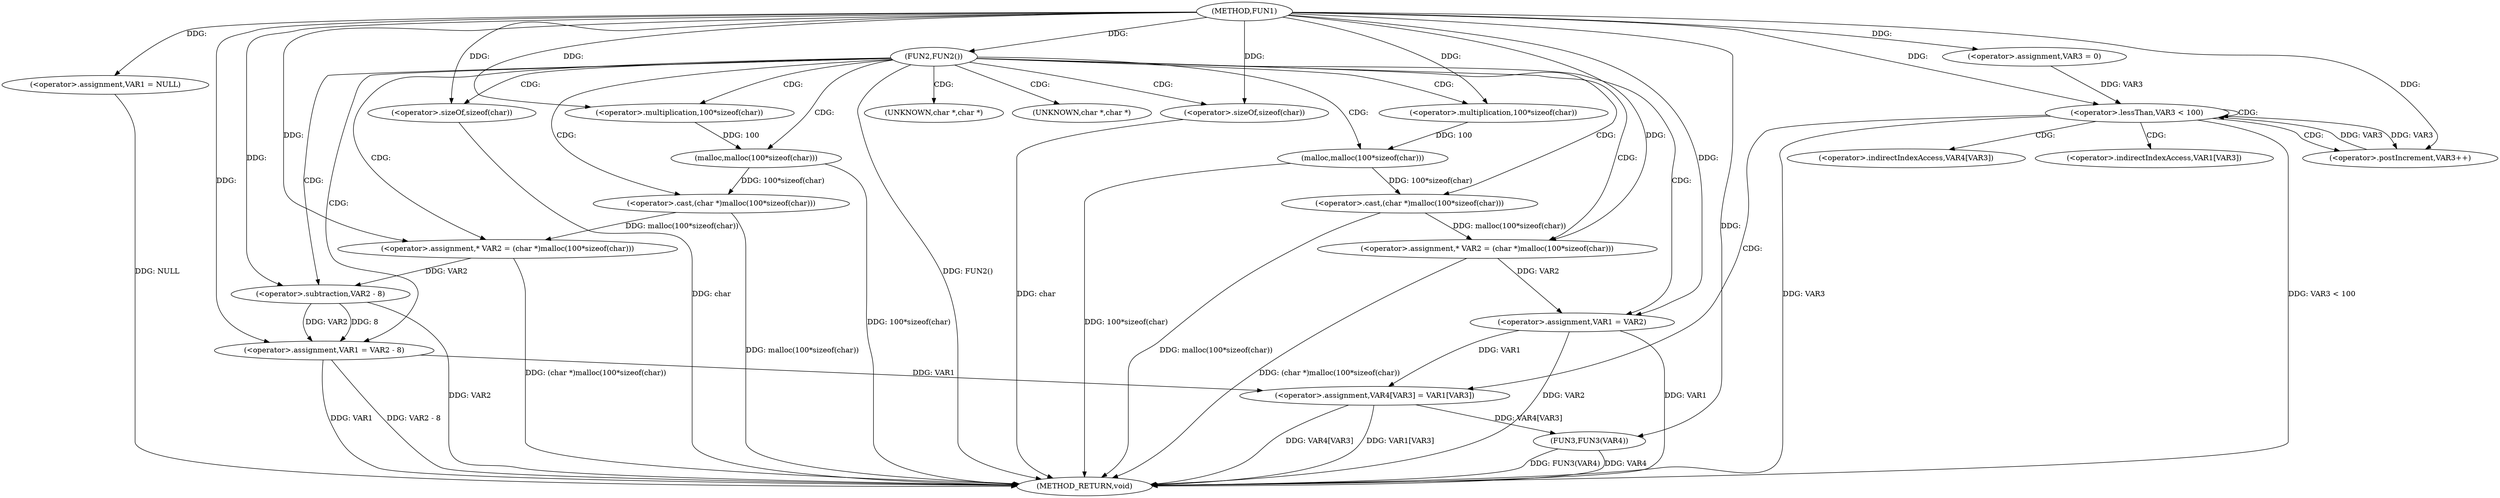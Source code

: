 digraph FUN1 {  
"1000100" [label = "(METHOD,FUN1)" ]
"1000163" [label = "(METHOD_RETURN,void)" ]
"1000103" [label = "(<operator>.assignment,VAR1 = NULL)" ]
"1000107" [label = "(FUN2,FUN2())" ]
"1000111" [label = "(<operator>.assignment,* VAR2 = (char *)malloc(100*sizeof(char)))" ]
"1000113" [label = "(<operator>.cast,(char *)malloc(100*sizeof(char)))" ]
"1000115" [label = "(malloc,malloc(100*sizeof(char)))" ]
"1000116" [label = "(<operator>.multiplication,100*sizeof(char))" ]
"1000118" [label = "(<operator>.sizeOf,sizeof(char))" ]
"1000120" [label = "(<operator>.assignment,VAR1 = VAR2 - 8)" ]
"1000122" [label = "(<operator>.subtraction,VAR2 - 8)" ]
"1000129" [label = "(<operator>.assignment,* VAR2 = (char *)malloc(100*sizeof(char)))" ]
"1000131" [label = "(<operator>.cast,(char *)malloc(100*sizeof(char)))" ]
"1000133" [label = "(malloc,malloc(100*sizeof(char)))" ]
"1000134" [label = "(<operator>.multiplication,100*sizeof(char))" ]
"1000136" [label = "(<operator>.sizeOf,sizeof(char))" ]
"1000138" [label = "(<operator>.assignment,VAR1 = VAR2)" ]
"1000145" [label = "(<operator>.assignment,VAR3 = 0)" ]
"1000148" [label = "(<operator>.lessThan,VAR3 < 100)" ]
"1000151" [label = "(<operator>.postIncrement,VAR3++)" ]
"1000154" [label = "(<operator>.assignment,VAR4[VAR3] = VAR1[VAR3])" ]
"1000161" [label = "(FUN3,FUN3(VAR4))" ]
"1000114" [label = "(UNKNOWN,char *,char *)" ]
"1000132" [label = "(UNKNOWN,char *,char *)" ]
"1000155" [label = "(<operator>.indirectIndexAccess,VAR4[VAR3])" ]
"1000158" [label = "(<operator>.indirectIndexAccess,VAR1[VAR3])" ]
  "1000103" -> "1000163"  [ label = "DDG: NULL"] 
  "1000138" -> "1000163"  [ label = "DDG: VAR2"] 
  "1000131" -> "1000163"  [ label = "DDG: malloc(100*sizeof(char))"] 
  "1000118" -> "1000163"  [ label = "DDG: char"] 
  "1000161" -> "1000163"  [ label = "DDG: VAR4"] 
  "1000136" -> "1000163"  [ label = "DDG: char"] 
  "1000129" -> "1000163"  [ label = "DDG: (char *)malloc(100*sizeof(char))"] 
  "1000107" -> "1000163"  [ label = "DDG: FUN2()"] 
  "1000122" -> "1000163"  [ label = "DDG: VAR2"] 
  "1000138" -> "1000163"  [ label = "DDG: VAR1"] 
  "1000154" -> "1000163"  [ label = "DDG: VAR4[VAR3]"] 
  "1000133" -> "1000163"  [ label = "DDG: 100*sizeof(char)"] 
  "1000154" -> "1000163"  [ label = "DDG: VAR1[VAR3]"] 
  "1000113" -> "1000163"  [ label = "DDG: malloc(100*sizeof(char))"] 
  "1000120" -> "1000163"  [ label = "DDG: VAR1"] 
  "1000148" -> "1000163"  [ label = "DDG: VAR3"] 
  "1000148" -> "1000163"  [ label = "DDG: VAR3 < 100"] 
  "1000111" -> "1000163"  [ label = "DDG: (char *)malloc(100*sizeof(char))"] 
  "1000120" -> "1000163"  [ label = "DDG: VAR2 - 8"] 
  "1000115" -> "1000163"  [ label = "DDG: 100*sizeof(char)"] 
  "1000161" -> "1000163"  [ label = "DDG: FUN3(VAR4)"] 
  "1000100" -> "1000103"  [ label = "DDG: "] 
  "1000100" -> "1000107"  [ label = "DDG: "] 
  "1000113" -> "1000111"  [ label = "DDG: malloc(100*sizeof(char))"] 
  "1000100" -> "1000111"  [ label = "DDG: "] 
  "1000115" -> "1000113"  [ label = "DDG: 100*sizeof(char)"] 
  "1000116" -> "1000115"  [ label = "DDG: 100"] 
  "1000100" -> "1000116"  [ label = "DDG: "] 
  "1000100" -> "1000118"  [ label = "DDG: "] 
  "1000122" -> "1000120"  [ label = "DDG: VAR2"] 
  "1000122" -> "1000120"  [ label = "DDG: 8"] 
  "1000100" -> "1000120"  [ label = "DDG: "] 
  "1000111" -> "1000122"  [ label = "DDG: VAR2"] 
  "1000100" -> "1000122"  [ label = "DDG: "] 
  "1000131" -> "1000129"  [ label = "DDG: malloc(100*sizeof(char))"] 
  "1000100" -> "1000129"  [ label = "DDG: "] 
  "1000133" -> "1000131"  [ label = "DDG: 100*sizeof(char)"] 
  "1000134" -> "1000133"  [ label = "DDG: 100"] 
  "1000100" -> "1000134"  [ label = "DDG: "] 
  "1000100" -> "1000136"  [ label = "DDG: "] 
  "1000129" -> "1000138"  [ label = "DDG: VAR2"] 
  "1000100" -> "1000138"  [ label = "DDG: "] 
  "1000100" -> "1000145"  [ label = "DDG: "] 
  "1000151" -> "1000148"  [ label = "DDG: VAR3"] 
  "1000145" -> "1000148"  [ label = "DDG: VAR3"] 
  "1000100" -> "1000148"  [ label = "DDG: "] 
  "1000148" -> "1000151"  [ label = "DDG: VAR3"] 
  "1000100" -> "1000151"  [ label = "DDG: "] 
  "1000138" -> "1000154"  [ label = "DDG: VAR1"] 
  "1000120" -> "1000154"  [ label = "DDG: VAR1"] 
  "1000154" -> "1000161"  [ label = "DDG: VAR4[VAR3]"] 
  "1000100" -> "1000161"  [ label = "DDG: "] 
  "1000107" -> "1000116"  [ label = "CDG: "] 
  "1000107" -> "1000131"  [ label = "CDG: "] 
  "1000107" -> "1000120"  [ label = "CDG: "] 
  "1000107" -> "1000113"  [ label = "CDG: "] 
  "1000107" -> "1000111"  [ label = "CDG: "] 
  "1000107" -> "1000132"  [ label = "CDG: "] 
  "1000107" -> "1000129"  [ label = "CDG: "] 
  "1000107" -> "1000114"  [ label = "CDG: "] 
  "1000107" -> "1000115"  [ label = "CDG: "] 
  "1000107" -> "1000133"  [ label = "CDG: "] 
  "1000107" -> "1000136"  [ label = "CDG: "] 
  "1000107" -> "1000118"  [ label = "CDG: "] 
  "1000107" -> "1000138"  [ label = "CDG: "] 
  "1000107" -> "1000134"  [ label = "CDG: "] 
  "1000107" -> "1000122"  [ label = "CDG: "] 
  "1000148" -> "1000158"  [ label = "CDG: "] 
  "1000148" -> "1000155"  [ label = "CDG: "] 
  "1000148" -> "1000154"  [ label = "CDG: "] 
  "1000148" -> "1000151"  [ label = "CDG: "] 
  "1000148" -> "1000148"  [ label = "CDG: "] 
}
